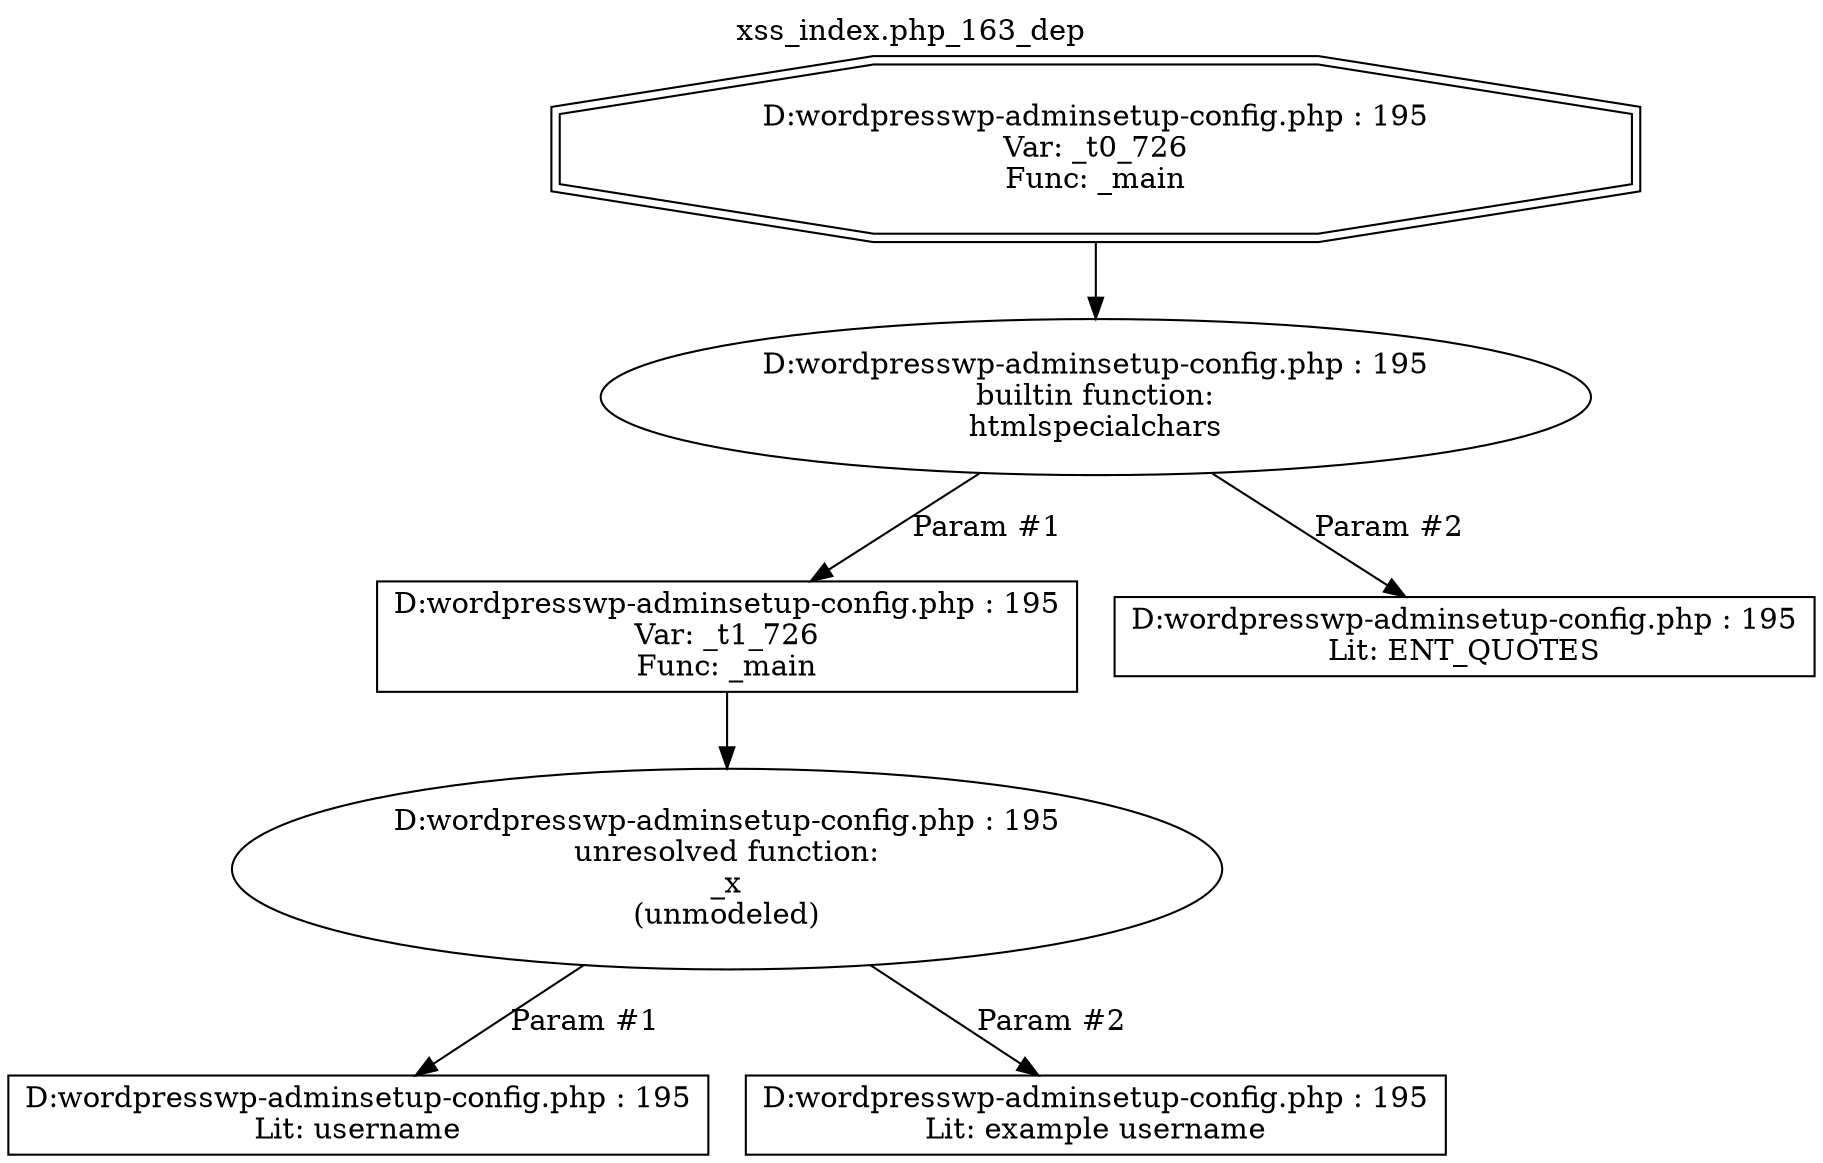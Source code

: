 digraph cfg {
  label="xss_index.php_163_dep";
  labelloc=t;
  n1 [shape=doubleoctagon, label="D:\wordpress\wp-admin\setup-config.php : 195\nVar: _t0_726\nFunc: _main\n"];
  n2 [shape=ellipse, label="D:\wordpress\wp-admin\setup-config.php : 195\nbuiltin function:\nhtmlspecialchars\n"];
  n3 [shape=box, label="D:\wordpress\wp-admin\setup-config.php : 195\nVar: _t1_726\nFunc: _main\n"];
  n4 [shape=ellipse, label="D:\wordpress\wp-admin\setup-config.php : 195\nunresolved function:\n_x\n(unmodeled)\n"];
  n5 [shape=box, label="D:\wordpress\wp-admin\setup-config.php : 195\nLit: username\n"];
  n6 [shape=box, label="D:\wordpress\wp-admin\setup-config.php : 195\nLit: example username\n"];
  n7 [shape=box, label="D:\wordpress\wp-admin\setup-config.php : 195\nLit: ENT_QUOTES\n"];
  n1 -> n2;
  n3 -> n4;
  n4 -> n5[label="Param #1"];
  n4 -> n6[label="Param #2"];
  n2 -> n3[label="Param #1"];
  n2 -> n7[label="Param #2"];
}
